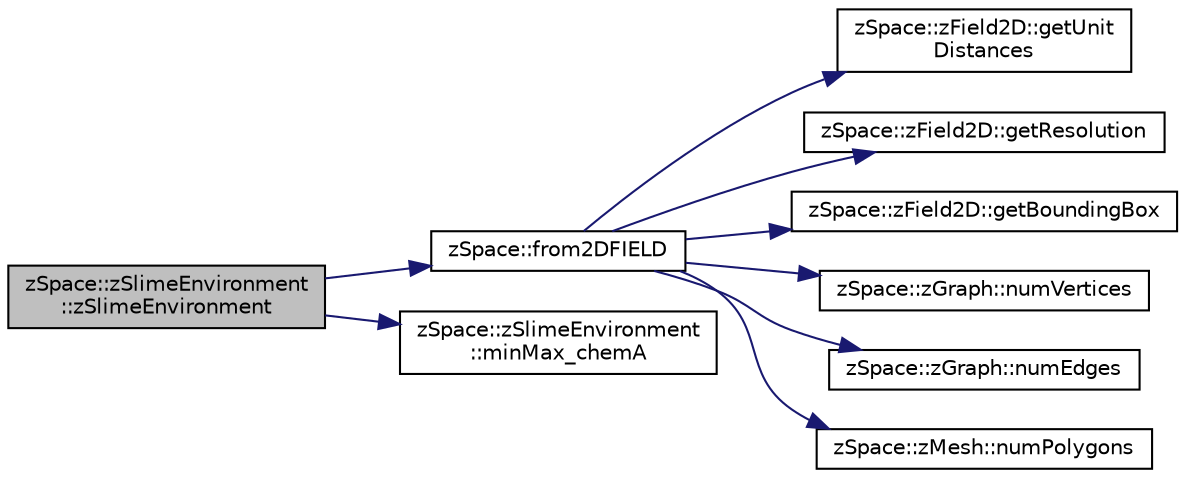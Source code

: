 digraph "zSpace::zSlimeEnvironment::zSlimeEnvironment"
{
 // LATEX_PDF_SIZE
  edge [fontname="Helvetica",fontsize="10",labelfontname="Helvetica",labelfontsize="10"];
  node [fontname="Helvetica",fontsize="10",shape=record];
  rankdir="LR";
  Node20 [label="zSpace::zSlimeEnvironment\l::zSlimeEnvironment",height=0.2,width=0.4,color="black", fillcolor="grey75", style="filled", fontcolor="black",tooltip="Overloaded constructor."];
  Node20 -> Node21 [color="midnightblue",fontsize="10",style="solid",fontname="Helvetica"];
  Node21 [label="zSpace::from2DFIELD",height=0.2,width=0.4,color="black", fillcolor="white", style="filled",URL="$group__z_i_o___mesh.html#ga9501fa762906c00a7e243a21ceda4a1e",tooltip="This method creates a mesh from the input scalar field."];
  Node21 -> Node22 [color="midnightblue",fontsize="10",style="solid",fontname="Helvetica"];
  Node22 [label="zSpace::zField2D::getUnit\lDistances",height=0.2,width=0.4,color="black", fillcolor="white", style="filled",URL="$classz_space_1_1z_field2_d.html#ab590568f512f105d15af28c67cbcc3ed",tooltip="This method gets the unit distances of the field."];
  Node21 -> Node23 [color="midnightblue",fontsize="10",style="solid",fontname="Helvetica"];
  Node23 [label="zSpace::zField2D::getResolution",height=0.2,width=0.4,color="black", fillcolor="white", style="filled",URL="$classz_space_1_1z_field2_d.html#aed9865d37d4b2c47e44977b0d5e66ddc",tooltip="This method gets the unit distances of the field."];
  Node21 -> Node24 [color="midnightblue",fontsize="10",style="solid",fontname="Helvetica"];
  Node24 [label="zSpace::zField2D::getBoundingBox",height=0.2,width=0.4,color="black", fillcolor="white", style="filled",URL="$classz_space_1_1z_field2_d.html#aec18cdb580199ce1802e5529ab4da29a",tooltip="This method gets the bounds of the field."];
  Node21 -> Node25 [color="midnightblue",fontsize="10",style="solid",fontname="Helvetica"];
  Node25 [label="zSpace::zGraph::numVertices",height=0.2,width=0.4,color="black", fillcolor="white", style="filled",URL="$classz_space_1_1z_graph.html#a32a9a23b93c41033485543e0768e7f6a",tooltip="This method returns the number of vertices in the graph or mesh."];
  Node21 -> Node26 [color="midnightblue",fontsize="10",style="solid",fontname="Helvetica"];
  Node26 [label="zSpace::zGraph::numEdges",height=0.2,width=0.4,color="black", fillcolor="white", style="filled",URL="$classz_space_1_1z_graph.html#a0c062c1592a7264cbf11f652edb25f92",tooltip="This method returns the number of half edges in the graph or mesh."];
  Node21 -> Node27 [color="midnightblue",fontsize="10",style="solid",fontname="Helvetica"];
  Node27 [label="zSpace::zMesh::numPolygons",height=0.2,width=0.4,color="black", fillcolor="white", style="filled",URL="$classz_space_1_1z_mesh.html#a495dcfd61cc83ad601179a0696f23225",tooltip="This method returns the number of polygons in the mesh."];
  Node20 -> Node28 [color="midnightblue",fontsize="10",style="solid",fontname="Helvetica"];
  Node28 [label="zSpace::zSlimeEnvironment\l::minMax_chemA",height=0.2,width=0.4,color="black", fillcolor="white", style="filled",URL="$classz_space_1_1z_slime_environment.html#a3584c1394c9a26cd3712557530c06d2d",tooltip="This method computes the minimum and maximum value of chemcial A in the environment."];
}
